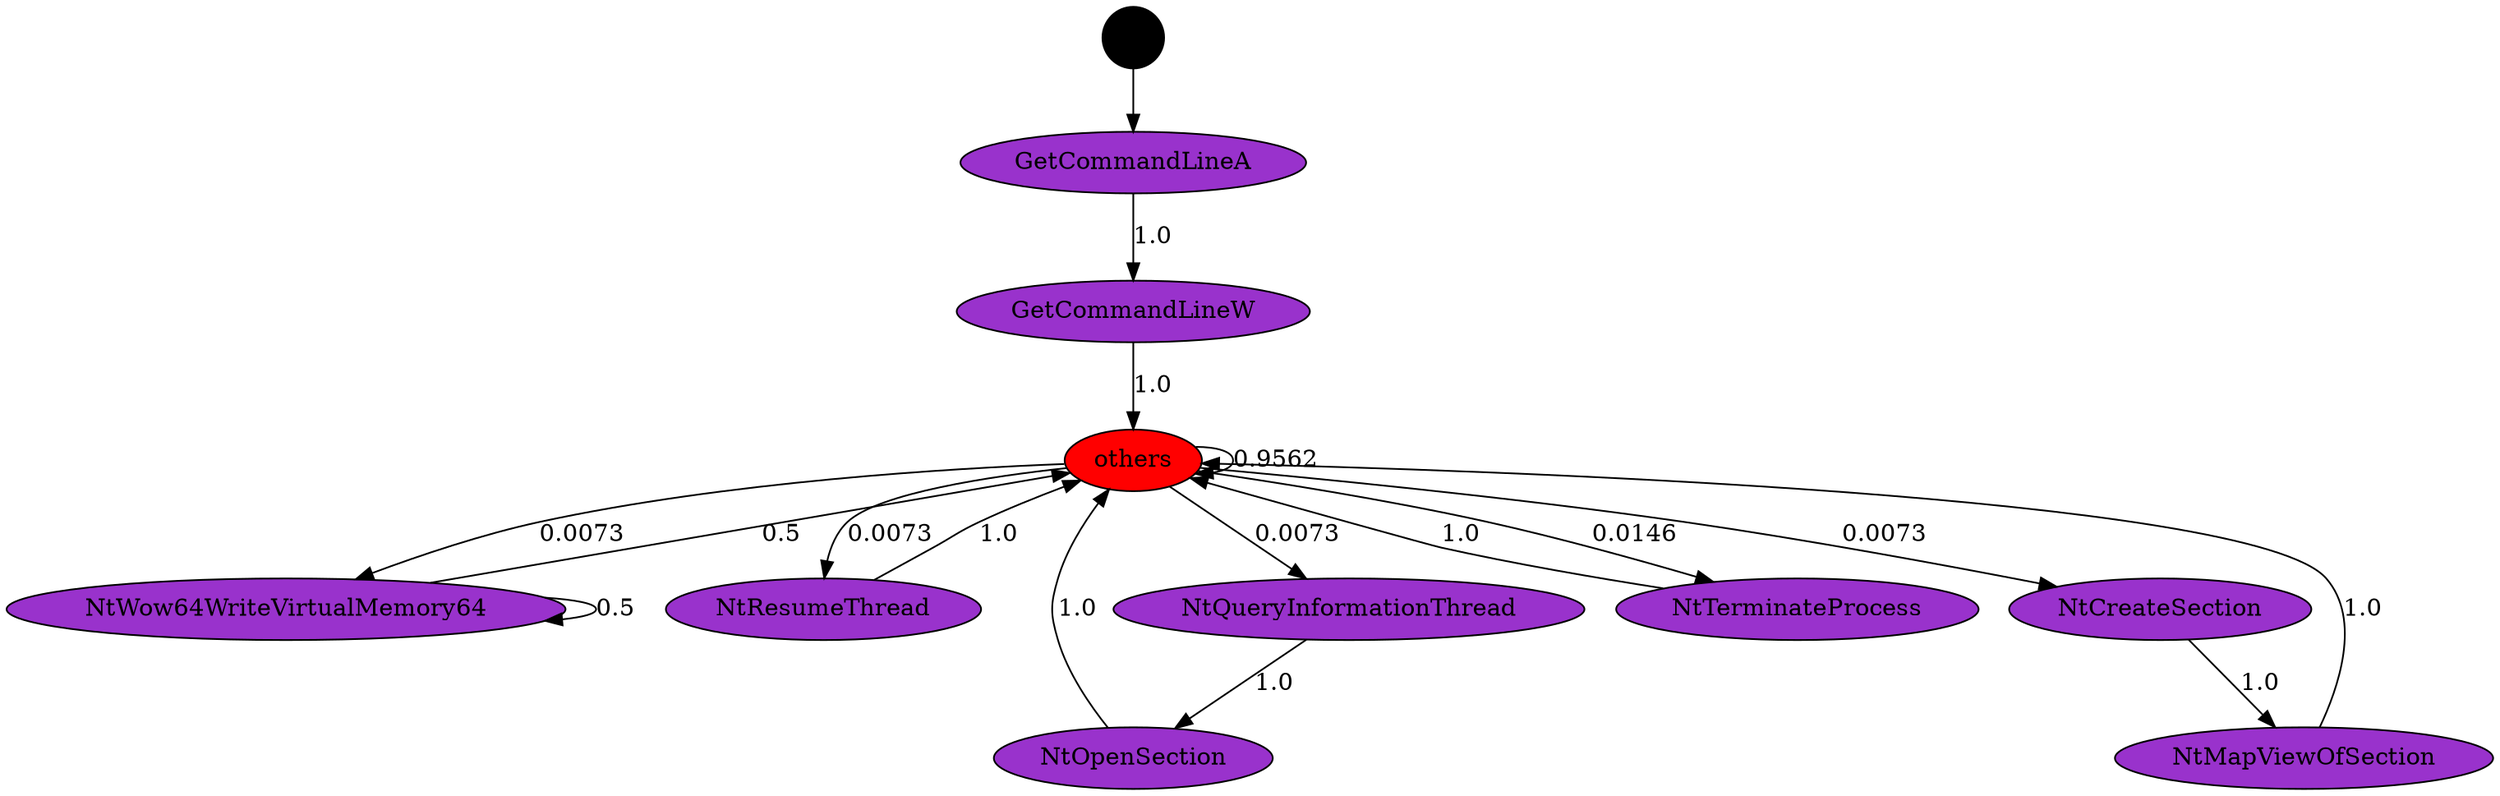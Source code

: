 digraph "./API_PER_CATEGORY/CreateProcess.exe_4900_Processes_API_per_Category_Transition_Matrix" {
	GetCommandLineA [label=GetCommandLineA fillcolor=darkorchid style=filled]
	GetCommandLineW [label=GetCommandLineW fillcolor=darkorchid style=filled]
	GetCommandLineA -> GetCommandLineW [label=1.0]
	Start [label="" fillcolor=black fontcolor=white shape=circle style=filled]
	Start -> GetCommandLineA
	GetCommandLineW [label=GetCommandLineW fillcolor=darkorchid style=filled]
	others [label=others fillcolor=red style=filled]
	GetCommandLineW -> others [label=1.0]
	others [label=others fillcolor=red style=filled]
	others [label=others fillcolor=red style=filled]
	others -> others [label=0.9562]
	others [label=others fillcolor=red style=filled]
	NtWow64WriteVirtualMemory64 [label=NtWow64WriteVirtualMemory64 fillcolor=darkorchid style=filled]
	others -> NtWow64WriteVirtualMemory64 [label=0.0073]
	others [label=others fillcolor=red style=filled]
	NtResumeThread [label=NtResumeThread fillcolor=darkorchid style=filled]
	others -> NtResumeThread [label=0.0073]
	others [label=others fillcolor=red style=filled]
	NtQueryInformationThread [label=NtQueryInformationThread fillcolor=darkorchid style=filled]
	others -> NtQueryInformationThread [label=0.0073]
	others [label=others fillcolor=red style=filled]
	NtCreateSection [label=NtCreateSection fillcolor=darkorchid style=filled]
	others -> NtCreateSection [label=0.0073]
	others [label=others fillcolor=red style=filled]
	NtTerminateProcess [label=NtTerminateProcess fillcolor=darkorchid style=filled]
	others -> NtTerminateProcess [label=0.0146]
	NtWow64WriteVirtualMemory64 [label=NtWow64WriteVirtualMemory64 fillcolor=darkorchid style=filled]
	others [label=others fillcolor=red style=filled]
	NtWow64WriteVirtualMemory64 -> others [label=0.5]
	NtWow64WriteVirtualMemory64 [label=NtWow64WriteVirtualMemory64 fillcolor=darkorchid style=filled]
	NtWow64WriteVirtualMemory64 [label=NtWow64WriteVirtualMemory64 fillcolor=darkorchid style=filled]
	NtWow64WriteVirtualMemory64 -> NtWow64WriteVirtualMemory64 [label=0.5]
	NtResumeThread [label=NtResumeThread fillcolor=darkorchid style=filled]
	others [label=others fillcolor=red style=filled]
	NtResumeThread -> others [label=1.0]
	NtQueryInformationThread [label=NtQueryInformationThread fillcolor=darkorchid style=filled]
	NtOpenSection [label=NtOpenSection fillcolor=darkorchid style=filled]
	NtQueryInformationThread -> NtOpenSection [label=1.0]
	NtOpenSection [label=NtOpenSection fillcolor=darkorchid style=filled]
	others [label=others fillcolor=red style=filled]
	NtOpenSection -> others [label=1.0]
	NtCreateSection [label=NtCreateSection fillcolor=darkorchid style=filled]
	NtMapViewOfSection [label=NtMapViewOfSection fillcolor=darkorchid style=filled]
	NtCreateSection -> NtMapViewOfSection [label=1.0]
	NtMapViewOfSection [label=NtMapViewOfSection fillcolor=darkorchid style=filled]
	others [label=others fillcolor=red style=filled]
	NtMapViewOfSection -> others [label=1.0]
	NtTerminateProcess [label=NtTerminateProcess fillcolor=darkorchid style=filled]
	others [label=others fillcolor=red style=filled]
	NtTerminateProcess -> others [label=1.0]
}
